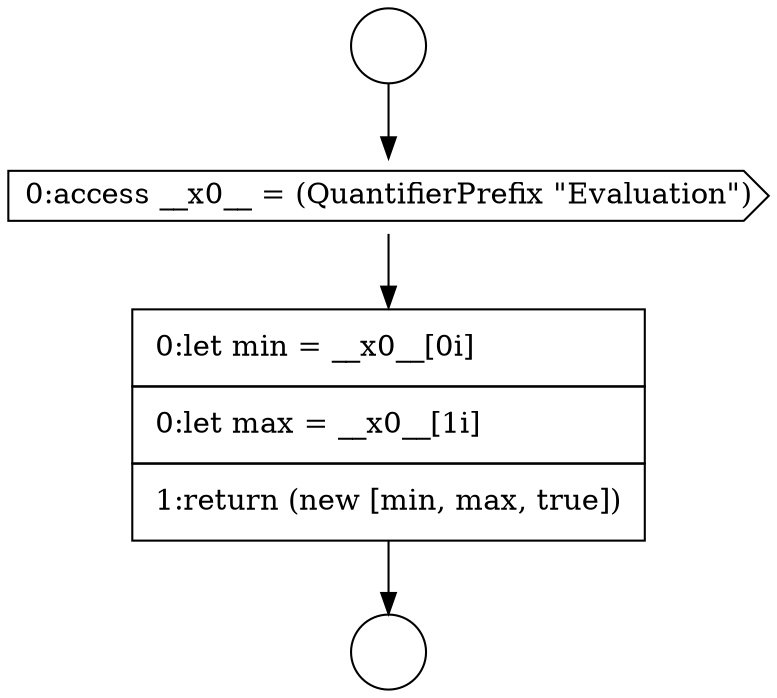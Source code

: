 digraph {
  node14722 [shape=circle label=" " color="black" fillcolor="white" style=filled]
  node14724 [shape=cds, label=<<font color="black">0:access __x0__ = (QuantifierPrefix &quot;Evaluation&quot;)</font>> color="black" fillcolor="white" style=filled]
  node14725 [shape=none, margin=0, label=<<font color="black">
    <table border="0" cellborder="1" cellspacing="0" cellpadding="10">
      <tr><td align="left">0:let min = __x0__[0i]</td></tr>
      <tr><td align="left">0:let max = __x0__[1i]</td></tr>
      <tr><td align="left">1:return (new [min, max, true])</td></tr>
    </table>
  </font>> color="black" fillcolor="white" style=filled]
  node14723 [shape=circle label=" " color="black" fillcolor="white" style=filled]
  node14722 -> node14724 [ color="black"]
  node14724 -> node14725 [ color="black"]
  node14725 -> node14723 [ color="black"]
}
